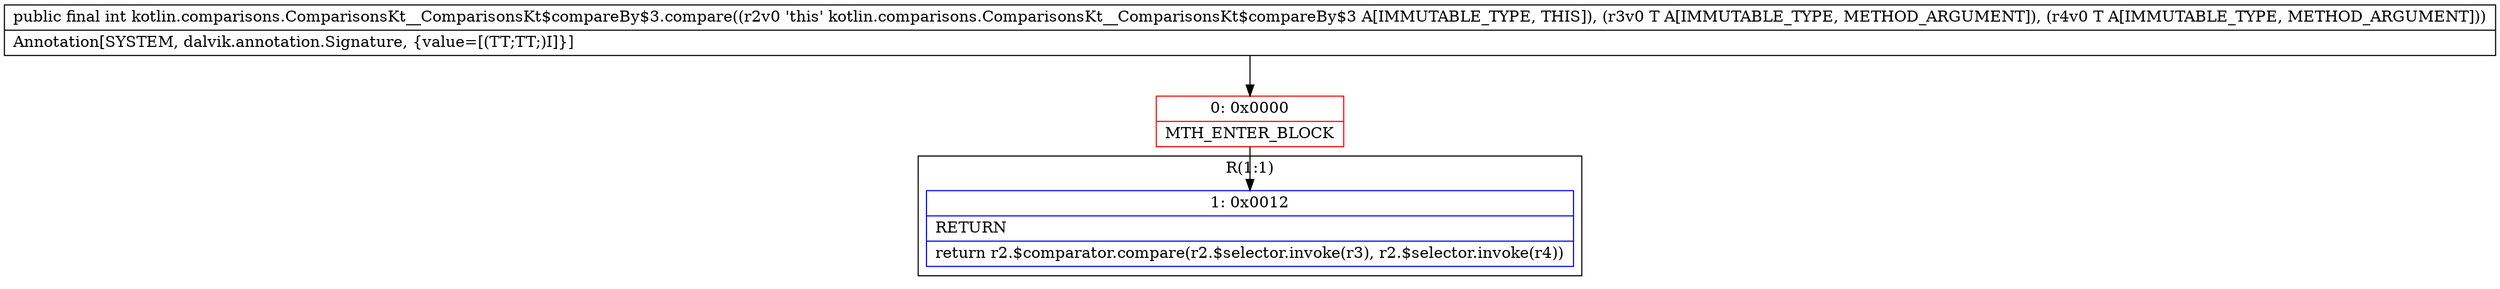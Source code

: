 digraph "CFG forkotlin.comparisons.ComparisonsKt__ComparisonsKt$compareBy$3.compare(Ljava\/lang\/Object;Ljava\/lang\/Object;)I" {
subgraph cluster_Region_1594838867 {
label = "R(1:1)";
node [shape=record,color=blue];
Node_1 [shape=record,label="{1\:\ 0x0012|RETURN\l|return r2.$comparator.compare(r2.$selector.invoke(r3), r2.$selector.invoke(r4))\l}"];
}
Node_0 [shape=record,color=red,label="{0\:\ 0x0000|MTH_ENTER_BLOCK\l}"];
MethodNode[shape=record,label="{public final int kotlin.comparisons.ComparisonsKt__ComparisonsKt$compareBy$3.compare((r2v0 'this' kotlin.comparisons.ComparisonsKt__ComparisonsKt$compareBy$3 A[IMMUTABLE_TYPE, THIS]), (r3v0 T A[IMMUTABLE_TYPE, METHOD_ARGUMENT]), (r4v0 T A[IMMUTABLE_TYPE, METHOD_ARGUMENT]))  | Annotation[SYSTEM, dalvik.annotation.Signature, \{value=[(TT;TT;)I]\}]\l}"];
MethodNode -> Node_0;
Node_0 -> Node_1;
}

